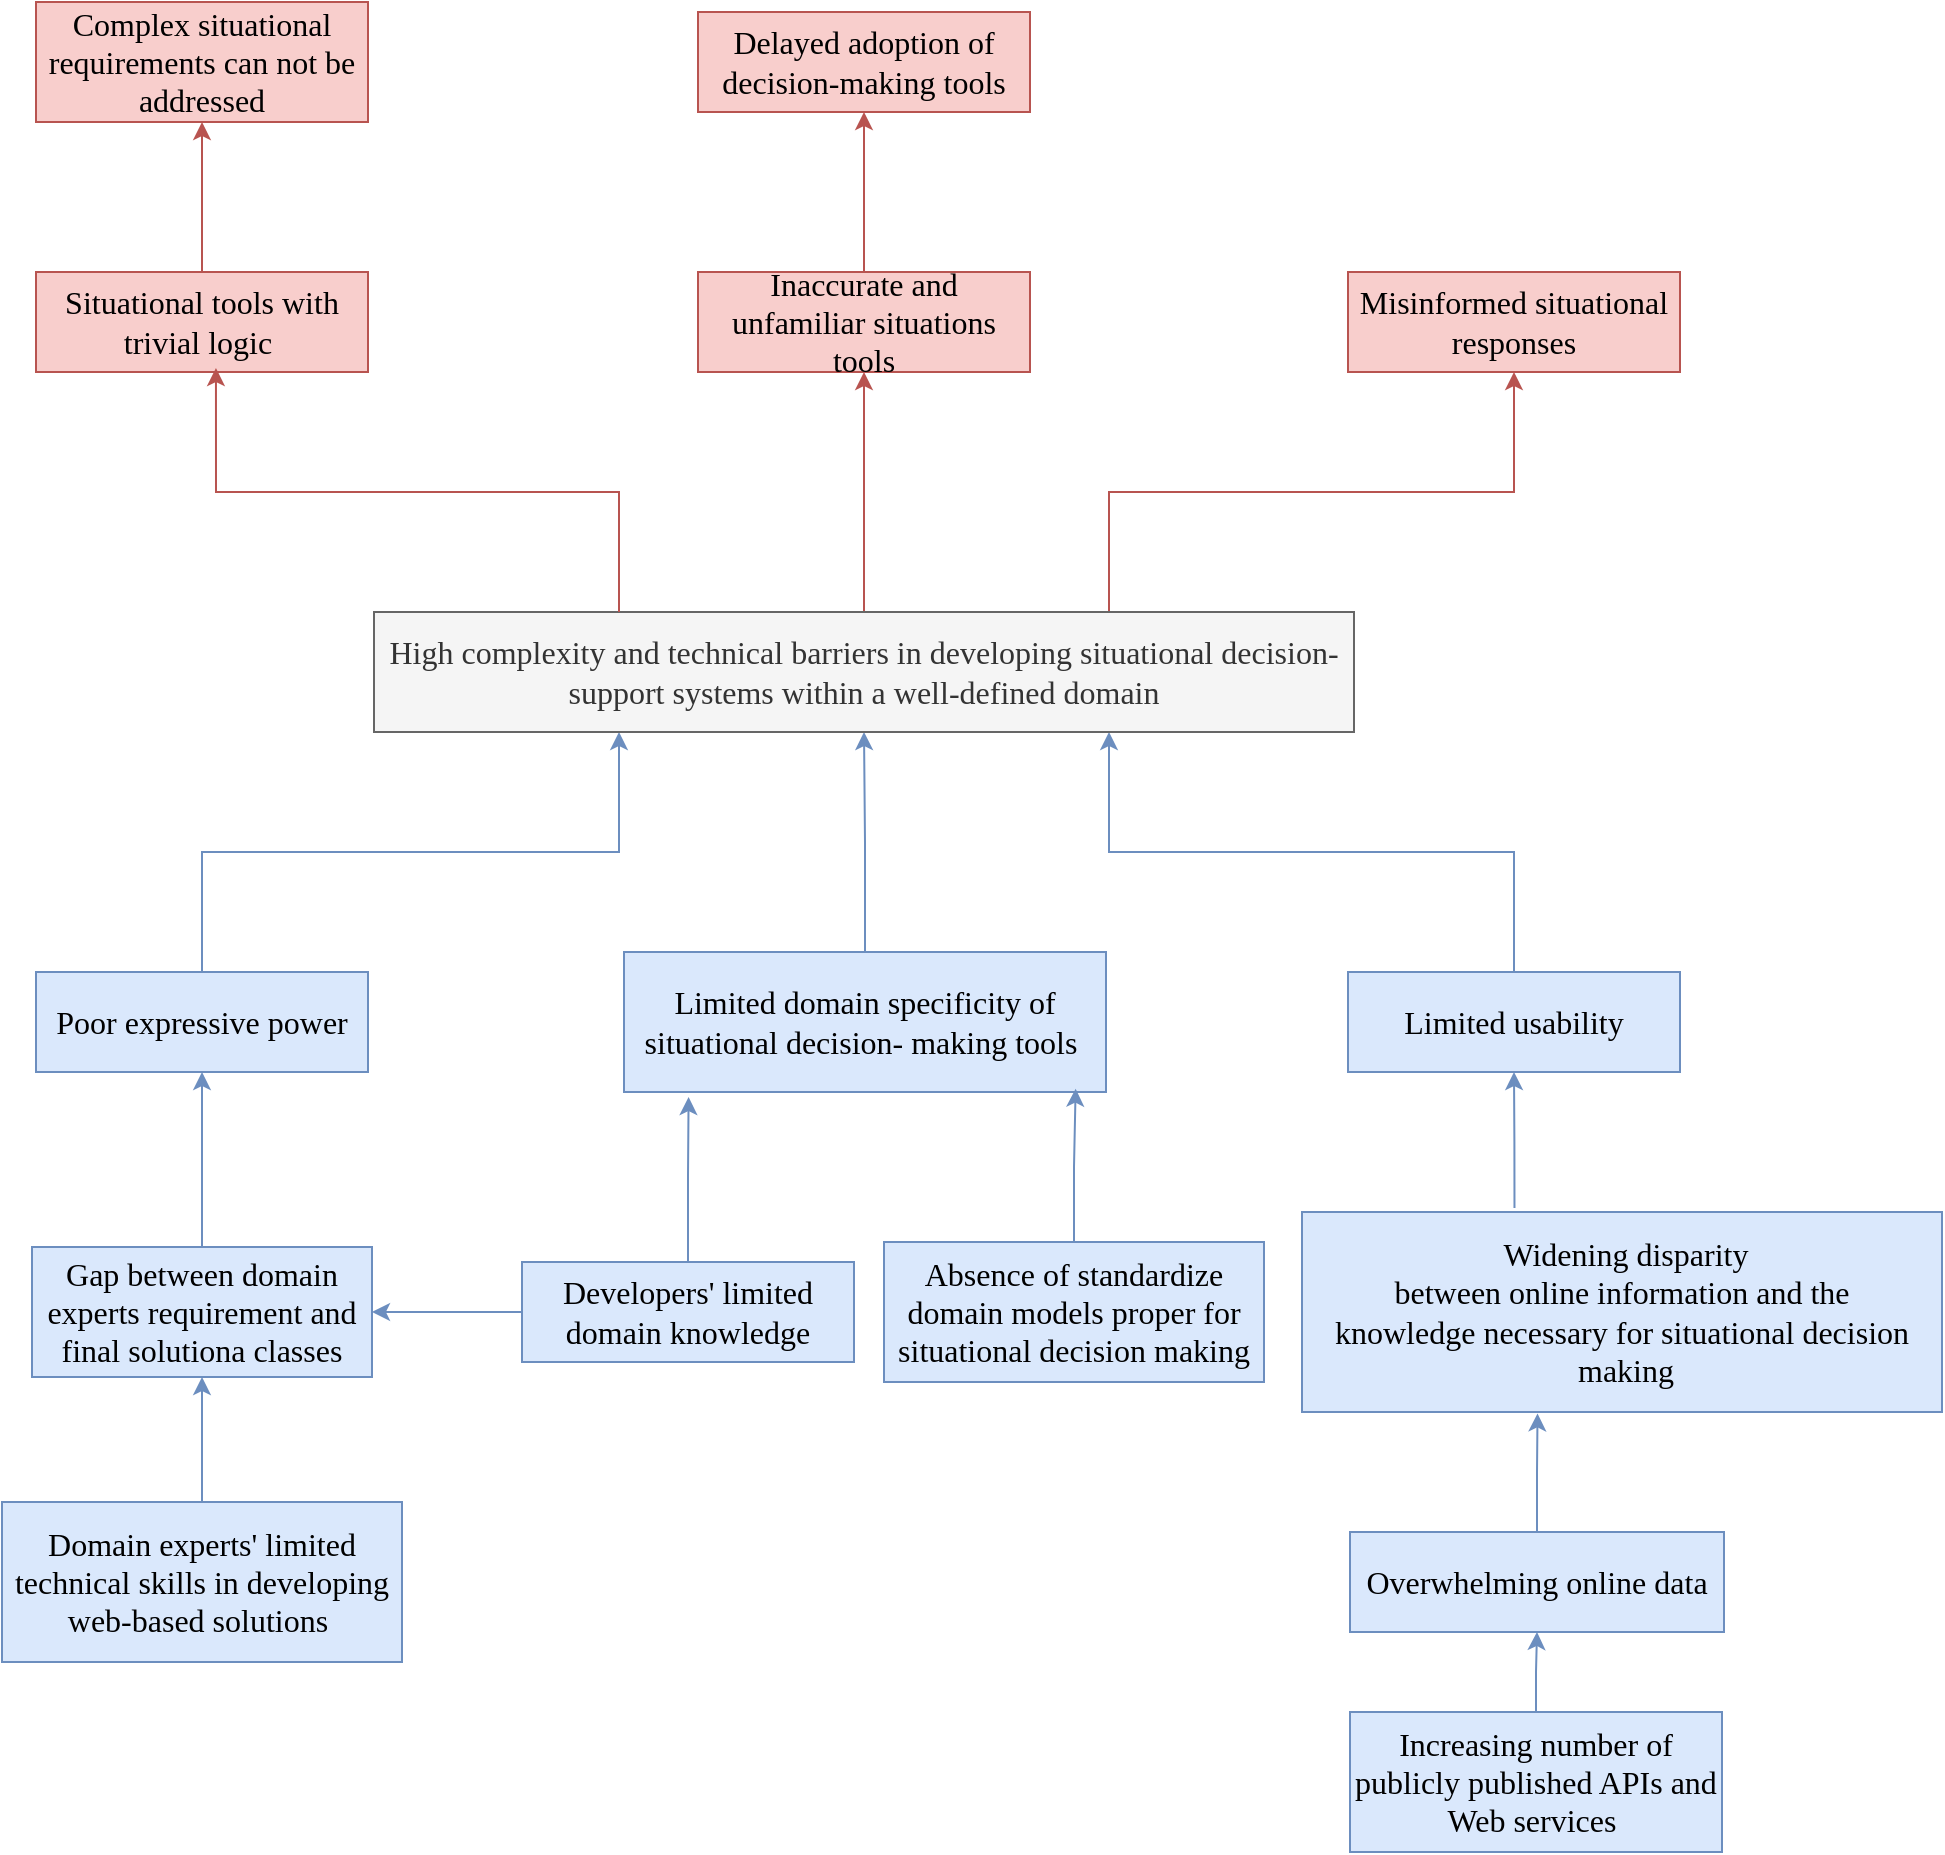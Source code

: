 <mxfile version="26.0.4">
  <diagram name="Page-1" id="-5CBBpcjEC79QHXPA2fV">
    <mxGraphModel dx="1444" dy="1649" grid="1" gridSize="10" guides="1" tooltips="1" connect="1" arrows="1" fold="1" page="1" pageScale="1" pageWidth="1169" pageHeight="827" math="0" shadow="0">
      <root>
        <mxCell id="0" />
        <mxCell id="1" parent="0" />
        <mxCell id="dHwiDsLNK_CMpNOSO1Pw-45" style="edgeStyle=orthogonalEdgeStyle;rounded=0;orthogonalLoop=1;jettySize=auto;html=1;entryX=1;entryY=0.5;entryDx=0;entryDy=0;exitX=0;exitY=0.5;exitDx=0;exitDy=0;fillColor=#dae8fc;strokeColor=#6c8ebf;" parent="1" source="dHwiDsLNK_CMpNOSO1Pw-6" target="dHwiDsLNK_CMpNOSO1Pw-43" edge="1">
          <mxGeometry relative="1" as="geometry">
            <mxPoint x="197.043" y="520.0" as="sourcePoint" />
          </mxGeometry>
        </mxCell>
        <mxCell id="dHwiDsLNK_CMpNOSO1Pw-29" style="edgeStyle=orthogonalEdgeStyle;rounded=0;orthogonalLoop=1;jettySize=auto;html=1;fillColor=#dae8fc;strokeColor=#6c8ebf;entryX=0.368;entryY=1.007;entryDx=0;entryDy=0;entryPerimeter=0;" parent="1" source="dHwiDsLNK_CMpNOSO1Pw-3" target="dHwiDsLNK_CMpNOSO1Pw-12" edge="1">
          <mxGeometry relative="1" as="geometry" />
        </mxCell>
        <mxCell id="dHwiDsLNK_CMpNOSO1Pw-3" value="&lt;font face=&quot;Garamond&quot;&gt;&lt;span style=&quot;font-size: 16px;&quot;&gt;Overwhelming online data&lt;/span&gt;&lt;/font&gt;" style="rounded=0;whiteSpace=wrap;html=1;fillColor=#dae8fc;strokeColor=#6c8ebf;" parent="1" vertex="1">
          <mxGeometry x="693" y="510" width="187" height="50" as="geometry" />
        </mxCell>
        <mxCell id="dHwiDsLNK_CMpNOSO1Pw-18" style="edgeStyle=orthogonalEdgeStyle;rounded=0;orthogonalLoop=1;jettySize=auto;html=1;exitX=0.5;exitY=0;exitDx=0;exitDy=0;fillColor=#dae8fc;strokeColor=#6c8ebf;" parent="1" source="dHwiDsLNK_CMpNOSO1Pw-4" target="dHwiDsLNK_CMpNOSO1Pw-3" edge="1">
          <mxGeometry relative="1" as="geometry" />
        </mxCell>
        <mxCell id="dHwiDsLNK_CMpNOSO1Pw-4" value="&lt;font face=&quot;Garamond&quot;&gt;&lt;span style=&quot;font-size: 16px;&quot;&gt;Increasing number of publicly published APIs and Web services&amp;nbsp;&lt;/span&gt;&lt;/font&gt;" style="rounded=0;whiteSpace=wrap;html=1;fillColor=#dae8fc;strokeColor=#6c8ebf;" parent="1" vertex="1">
          <mxGeometry x="693" y="600" width="186" height="70" as="geometry" />
        </mxCell>
        <mxCell id="dHwiDsLNK_CMpNOSO1Pw-5" value="&lt;font face=&quot;Garamond&quot;&gt;&lt;span style=&quot;font-size: 16px;&quot;&gt;Domain experts&#39; limited technical skills in developing web-based solutions&amp;nbsp;&lt;/span&gt;&lt;/font&gt;" style="rounded=0;whiteSpace=wrap;html=1;fillColor=#dae8fc;strokeColor=#6c8ebf;" parent="1" vertex="1">
          <mxGeometry x="19" y="495" width="200" height="80" as="geometry" />
        </mxCell>
        <mxCell id="dHwiDsLNK_CMpNOSO1Pw-41" style="edgeStyle=orthogonalEdgeStyle;rounded=0;orthogonalLoop=1;jettySize=auto;html=1;entryX=0.134;entryY=1.036;entryDx=0;entryDy=0;fillColor=#dae8fc;strokeColor=#6c8ebf;entryPerimeter=0;" parent="1" source="dHwiDsLNK_CMpNOSO1Pw-6" target="dHwiDsLNK_CMpNOSO1Pw-7" edge="1">
          <mxGeometry relative="1" as="geometry" />
        </mxCell>
        <mxCell id="dHwiDsLNK_CMpNOSO1Pw-6" value="&lt;font face=&quot;Garamond&quot;&gt;&lt;span style=&quot;font-size: 16px;&quot;&gt;Developers&#39; limited domain knowledge&lt;/span&gt;&lt;/font&gt;" style="rounded=0;whiteSpace=wrap;html=1;fillColor=#dae8fc;strokeColor=#6c8ebf;" parent="1" vertex="1">
          <mxGeometry x="279" y="375" width="166" height="50" as="geometry" />
        </mxCell>
        <mxCell id="dHwiDsLNK_CMpNOSO1Pw-40" style="edgeStyle=orthogonalEdgeStyle;rounded=0;orthogonalLoop=1;jettySize=auto;html=1;entryX=0.5;entryY=1;entryDx=0;entryDy=0;exitX=0.5;exitY=0;exitDx=0;exitDy=0;fillColor=#dae8fc;strokeColor=#6c8ebf;" parent="1" source="dHwiDsLNK_CMpNOSO1Pw-7" target="dHwiDsLNK_CMpNOSO1Pw-26" edge="1">
          <mxGeometry relative="1" as="geometry" />
        </mxCell>
        <mxCell id="dHwiDsLNK_CMpNOSO1Pw-7" value="&lt;font face=&quot;Garamond&quot;&gt;&lt;span style=&quot;font-size: 16px;&quot;&gt;Limited domain specificity of situational decision- making tools&amp;nbsp;&lt;/span&gt;&lt;/font&gt;" style="rounded=0;whiteSpace=wrap;html=1;fillColor=#dae8fc;strokeColor=#6c8ebf;" parent="1" vertex="1">
          <mxGeometry x="330" y="220" width="241" height="70" as="geometry" />
        </mxCell>
        <mxCell id="dHwiDsLNK_CMpNOSO1Pw-31" style="edgeStyle=orthogonalEdgeStyle;rounded=0;orthogonalLoop=1;jettySize=auto;html=1;fillColor=#dae8fc;strokeColor=#6c8ebf;exitX=0.332;exitY=-0.02;exitDx=0;exitDy=0;exitPerimeter=0;" parent="1" source="dHwiDsLNK_CMpNOSO1Pw-12" target="dHwiDsLNK_CMpNOSO1Pw-25" edge="1">
          <mxGeometry relative="1" as="geometry" />
        </mxCell>
        <mxCell id="dHwiDsLNK_CMpNOSO1Pw-12" value="&lt;div style=&quot;font-size: 16px;&quot;&gt;&lt;font style=&quot;font-size: 16px;&quot; face=&quot;Garamond&quot;&gt;&amp;nbsp;Widening disparity&lt;/font&gt;&lt;/div&gt;&lt;div style=&quot;font-size: 16px;&quot;&gt;&lt;font style=&quot;font-size: 16px;&quot; face=&quot;Garamond&quot;&gt;between online information and the&lt;/font&gt;&lt;/div&gt;&lt;div style=&quot;font-size: 16px;&quot;&gt;&lt;font style=&quot;font-size: 16px;&quot; face=&quot;Garamond&quot;&gt;knowledge necessary for situational decision&lt;/font&gt;&lt;/div&gt;&lt;div style=&quot;font-size: 16px;&quot;&gt;&lt;font style=&quot;font-size: 16px;&quot; face=&quot;Garamond&quot;&gt;&amp;nbsp;making&lt;/font&gt;&lt;/div&gt;" style="rounded=0;whiteSpace=wrap;html=1;fillColor=#dae8fc;strokeColor=#6c8ebf;" parent="1" vertex="1">
          <mxGeometry x="669" y="350" width="320" height="100" as="geometry" />
        </mxCell>
        <mxCell id="dHwiDsLNK_CMpNOSO1Pw-38" style="edgeStyle=orthogonalEdgeStyle;rounded=0;orthogonalLoop=1;jettySize=auto;html=1;entryX=0.25;entryY=1;entryDx=0;entryDy=0;exitX=0.5;exitY=0;exitDx=0;exitDy=0;fillColor=#dae8fc;strokeColor=#6c8ebf;" parent="1" source="dHwiDsLNK_CMpNOSO1Pw-24" target="dHwiDsLNK_CMpNOSO1Pw-26" edge="1">
          <mxGeometry relative="1" as="geometry" />
        </mxCell>
        <mxCell id="dHwiDsLNK_CMpNOSO1Pw-24" value="&lt;font style=&quot;&quot; face=&quot;Garamond&quot;&gt;&lt;span style=&quot;font-size: 16px;&quot;&gt;Poor expressive power&lt;/span&gt;&lt;/font&gt;" style="rounded=0;whiteSpace=wrap;html=1;fillColor=#dae8fc;strokeColor=#6c8ebf;" parent="1" vertex="1">
          <mxGeometry x="36" y="230" width="166" height="50" as="geometry" />
        </mxCell>
        <mxCell id="dHwiDsLNK_CMpNOSO1Pw-39" style="edgeStyle=orthogonalEdgeStyle;rounded=0;orthogonalLoop=1;jettySize=auto;html=1;exitX=0.5;exitY=0;exitDx=0;exitDy=0;entryX=0.75;entryY=1;entryDx=0;entryDy=0;fillColor=#dae8fc;strokeColor=#6c8ebf;" parent="1" source="dHwiDsLNK_CMpNOSO1Pw-25" target="dHwiDsLNK_CMpNOSO1Pw-26" edge="1">
          <mxGeometry relative="1" as="geometry" />
        </mxCell>
        <mxCell id="dHwiDsLNK_CMpNOSO1Pw-25" value="&lt;font style=&quot;&quot; face=&quot;Garamond&quot;&gt;&lt;span style=&quot;font-size: 16px;&quot;&gt;Limited usability&lt;/span&gt;&lt;/font&gt;" style="rounded=0;whiteSpace=wrap;html=1;fillColor=#dae8fc;strokeColor=#6c8ebf;" parent="1" vertex="1">
          <mxGeometry x="692" y="230" width="166" height="50" as="geometry" />
        </mxCell>
        <mxCell id="dHwiDsLNK_CMpNOSO1Pw-49" style="edgeStyle=orthogonalEdgeStyle;rounded=0;orthogonalLoop=1;jettySize=auto;html=1;entryX=0.5;entryY=1;entryDx=0;entryDy=0;exitX=0.75;exitY=0;exitDx=0;exitDy=0;fillColor=#f8cecc;strokeColor=#b85450;" parent="1" source="dHwiDsLNK_CMpNOSO1Pw-26" target="dHwiDsLNK_CMpNOSO1Pw-30" edge="1">
          <mxGeometry relative="1" as="geometry" />
        </mxCell>
        <mxCell id="dHwiDsLNK_CMpNOSO1Pw-50" style="edgeStyle=orthogonalEdgeStyle;rounded=0;orthogonalLoop=1;jettySize=auto;html=1;entryX=0.5;entryY=1;entryDx=0;entryDy=0;fillColor=#f8cecc;strokeColor=#b85450;" parent="1" source="dHwiDsLNK_CMpNOSO1Pw-26" target="dHwiDsLNK_CMpNOSO1Pw-35" edge="1">
          <mxGeometry relative="1" as="geometry" />
        </mxCell>
        <mxCell id="dHwiDsLNK_CMpNOSO1Pw-26" value="&lt;font style=&quot;font-size: 16px;&quot; face=&quot;Garamond&quot;&gt;High complexity and technical barriers in developing situational decision-support systems within a well-defined domain&lt;/font&gt;" style="rounded=0;whiteSpace=wrap;html=1;fillColor=#f5f5f5;strokeColor=#666666;fontColor=#333333;" parent="1" vertex="1">
          <mxGeometry x="205" y="50" width="490" height="60" as="geometry" />
        </mxCell>
        <mxCell id="dHwiDsLNK_CMpNOSO1Pw-30" value="&lt;span style=&quot;font-family: Garamond; font-size: 16px;&quot;&gt;Misinformed situational responses&lt;/span&gt;" style="rounded=0;whiteSpace=wrap;html=1;fillColor=#f8cecc;strokeColor=#b85450;" parent="1" vertex="1">
          <mxGeometry x="692" y="-120" width="166" height="50" as="geometry" />
        </mxCell>
        <mxCell id="dHwiDsLNK_CMpNOSO1Pw-48" style="edgeStyle=orthogonalEdgeStyle;rounded=0;orthogonalLoop=1;jettySize=auto;html=1;exitX=0.5;exitY=0;exitDx=0;exitDy=0;entryX=0.5;entryY=1;entryDx=0;entryDy=0;fillColor=#f8cecc;strokeColor=#b85450;" parent="1" source="dHwiDsLNK_CMpNOSO1Pw-32" target="dHwiDsLNK_CMpNOSO1Pw-33" edge="1">
          <mxGeometry relative="1" as="geometry" />
        </mxCell>
        <mxCell id="dHwiDsLNK_CMpNOSO1Pw-32" value="&lt;font face=&quot;Garamond&quot;&gt;&lt;span style=&quot;font-size: 16px;&quot;&gt;Situational tools with trivial logic&amp;nbsp;&lt;/span&gt;&lt;/font&gt;" style="rounded=0;whiteSpace=wrap;html=1;fillColor=#f8cecc;strokeColor=#b85450;" parent="1" vertex="1">
          <mxGeometry x="36" y="-120" width="166" height="50" as="geometry" />
        </mxCell>
        <mxCell id="dHwiDsLNK_CMpNOSO1Pw-33" value="&lt;font face=&quot;Garamond&quot;&gt;&lt;span style=&quot;font-size: 16px;&quot;&gt;Complex situational requirements can not be addressed&lt;/span&gt;&lt;/font&gt;" style="rounded=0;whiteSpace=wrap;html=1;fillColor=#f8cecc;strokeColor=#b85450;" parent="1" vertex="1">
          <mxGeometry x="36" y="-255" width="166" height="60" as="geometry" />
        </mxCell>
        <mxCell id="dHwiDsLNK_CMpNOSO1Pw-34" value="&lt;font face=&quot;Garamond&quot;&gt;&lt;span style=&quot;font-size: 16px;&quot;&gt;Absence of standardize domain models proper for situational decision making&lt;/span&gt;&lt;/font&gt;" style="rounded=0;whiteSpace=wrap;html=1;fillColor=#dae8fc;strokeColor=#6c8ebf;" parent="1" vertex="1">
          <mxGeometry x="460" y="365" width="190" height="70" as="geometry" />
        </mxCell>
        <mxCell id="dHwiDsLNK_CMpNOSO1Pw-35" value="&lt;font face=&quot;Garamond&quot;&gt;&lt;span style=&quot;font-size: 16px;&quot;&gt;Inaccurate and unfamiliar situations tools&lt;/span&gt;&lt;/font&gt;" style="rounded=0;whiteSpace=wrap;html=1;fillColor=#f8cecc;strokeColor=#b85450;" parent="1" vertex="1">
          <mxGeometry x="367" y="-120" width="166" height="50" as="geometry" />
        </mxCell>
        <mxCell id="dHwiDsLNK_CMpNOSO1Pw-36" value="&lt;font style=&quot;font-size: 16px;&quot; face=&quot;Garamond&quot;&gt;Delayed adoption of decision-making tools&lt;/font&gt;" style="rounded=0;whiteSpace=wrap;html=1;fillColor=#f8cecc;strokeColor=#b85450;" parent="1" vertex="1">
          <mxGeometry x="367" y="-250" width="166" height="50" as="geometry" />
        </mxCell>
        <mxCell id="dHwiDsLNK_CMpNOSO1Pw-42" style="edgeStyle=orthogonalEdgeStyle;rounded=0;orthogonalLoop=1;jettySize=auto;html=1;entryX=0.937;entryY=0.976;entryDx=0;entryDy=0;fillColor=#dae8fc;strokeColor=#6c8ebf;entryPerimeter=0;" parent="1" source="dHwiDsLNK_CMpNOSO1Pw-34" target="dHwiDsLNK_CMpNOSO1Pw-7" edge="1">
          <mxGeometry relative="1" as="geometry" />
        </mxCell>
        <mxCell id="dHwiDsLNK_CMpNOSO1Pw-53" style="edgeStyle=orthogonalEdgeStyle;rounded=0;orthogonalLoop=1;jettySize=auto;html=1;entryX=0.5;entryY=1;entryDx=0;entryDy=0;fillColor=#dae8fc;strokeColor=#6c8ebf;" parent="1" source="dHwiDsLNK_CMpNOSO1Pw-43" target="dHwiDsLNK_CMpNOSO1Pw-24" edge="1">
          <mxGeometry relative="1" as="geometry" />
        </mxCell>
        <mxCell id="dHwiDsLNK_CMpNOSO1Pw-43" value="Gap between domain experts requirement and final solutiona classes" style="rounded=0;whiteSpace=wrap;html=1;fillColor=#dae8fc;strokeColor=#6c8ebf;fontFamily=Garamond;fontSize=16;" parent="1" vertex="1">
          <mxGeometry x="34" y="367.5" width="170" height="65" as="geometry" />
        </mxCell>
        <mxCell id="dHwiDsLNK_CMpNOSO1Pw-44" style="edgeStyle=orthogonalEdgeStyle;rounded=0;orthogonalLoop=1;jettySize=auto;html=1;exitX=0.5;exitY=0;exitDx=0;exitDy=0;entryX=0.5;entryY=1;entryDx=0;entryDy=0;fillColor=#dae8fc;strokeColor=#6c8ebf;" parent="1" source="dHwiDsLNK_CMpNOSO1Pw-5" target="dHwiDsLNK_CMpNOSO1Pw-43" edge="1">
          <mxGeometry relative="1" as="geometry">
            <mxPoint x="54" y="450" as="targetPoint" />
          </mxGeometry>
        </mxCell>
        <mxCell id="dHwiDsLNK_CMpNOSO1Pw-47" style="edgeStyle=orthogonalEdgeStyle;rounded=0;orthogonalLoop=1;jettySize=auto;html=1;exitX=0.25;exitY=0;exitDx=0;exitDy=0;entryX=0.542;entryY=0.96;entryDx=0;entryDy=0;entryPerimeter=0;fillColor=#f8cecc;strokeColor=#b85450;" parent="1" source="dHwiDsLNK_CMpNOSO1Pw-26" target="dHwiDsLNK_CMpNOSO1Pw-32" edge="1">
          <mxGeometry relative="1" as="geometry" />
        </mxCell>
        <mxCell id="dHwiDsLNK_CMpNOSO1Pw-51" style="edgeStyle=orthogonalEdgeStyle;rounded=0;orthogonalLoop=1;jettySize=auto;html=1;entryX=0.5;entryY=1;entryDx=0;entryDy=0;fillColor=#f8cecc;strokeColor=#b85450;" parent="1" source="dHwiDsLNK_CMpNOSO1Pw-35" target="dHwiDsLNK_CMpNOSO1Pw-36" edge="1">
          <mxGeometry relative="1" as="geometry" />
        </mxCell>
      </root>
    </mxGraphModel>
  </diagram>
</mxfile>
